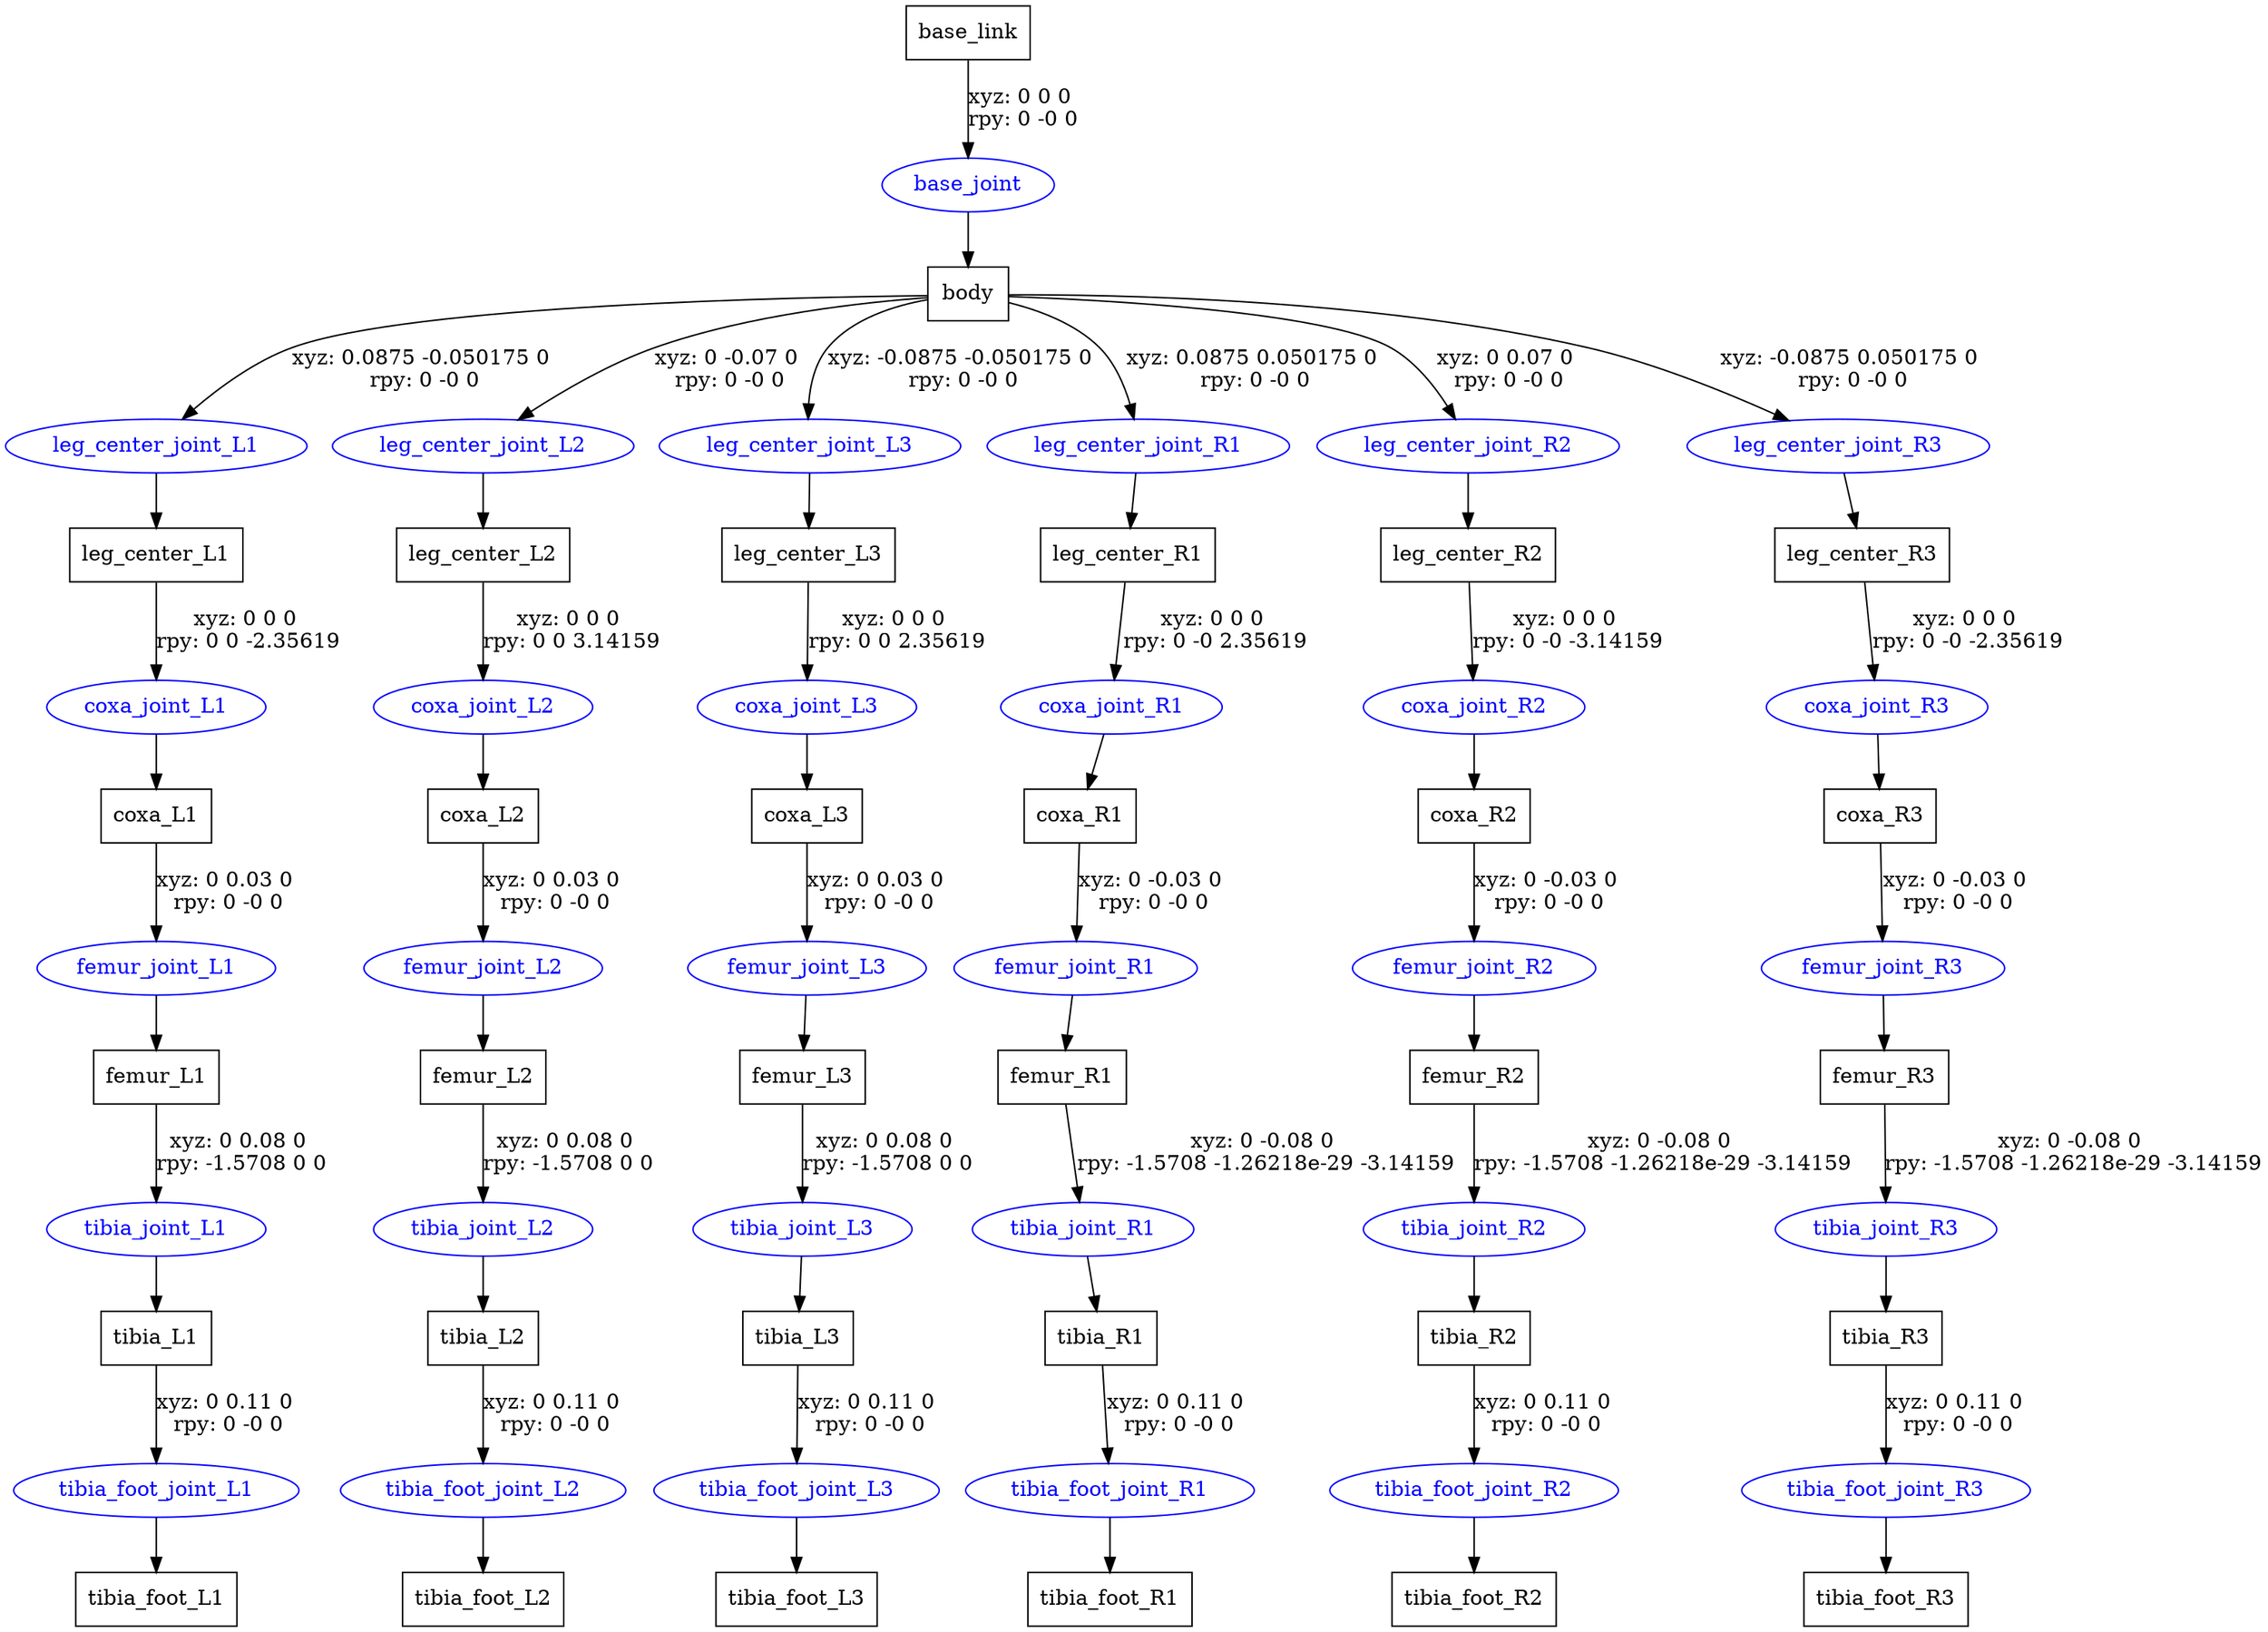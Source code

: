 digraph G {
node [shape=box];
"base_link" [label="base_link"];
"body" [label="body"];
"leg_center_L1" [label="leg_center_L1"];
"coxa_L1" [label="coxa_L1"];
"femur_L1" [label="femur_L1"];
"tibia_L1" [label="tibia_L1"];
"tibia_foot_L1" [label="tibia_foot_L1"];
"leg_center_L2" [label="leg_center_L2"];
"coxa_L2" [label="coxa_L2"];
"femur_L2" [label="femur_L2"];
"tibia_L2" [label="tibia_L2"];
"tibia_foot_L2" [label="tibia_foot_L2"];
"leg_center_L3" [label="leg_center_L3"];
"coxa_L3" [label="coxa_L3"];
"femur_L3" [label="femur_L3"];
"tibia_L3" [label="tibia_L3"];
"tibia_foot_L3" [label="tibia_foot_L3"];
"leg_center_R1" [label="leg_center_R1"];
"coxa_R1" [label="coxa_R1"];
"femur_R1" [label="femur_R1"];
"tibia_R1" [label="tibia_R1"];
"tibia_foot_R1" [label="tibia_foot_R1"];
"leg_center_R2" [label="leg_center_R2"];
"coxa_R2" [label="coxa_R2"];
"femur_R2" [label="femur_R2"];
"tibia_R2" [label="tibia_R2"];
"tibia_foot_R2" [label="tibia_foot_R2"];
"leg_center_R3" [label="leg_center_R3"];
"coxa_R3" [label="coxa_R3"];
"femur_R3" [label="femur_R3"];
"tibia_R3" [label="tibia_R3"];
"tibia_foot_R3" [label="tibia_foot_R3"];
node [shape=ellipse, color=blue, fontcolor=blue];
"base_link" -> "base_joint" [label="xyz: 0 0 0 \nrpy: 0 -0 0"]
"base_joint" -> "body"
"body" -> "leg_center_joint_L1" [label="xyz: 0.0875 -0.050175 0 \nrpy: 0 -0 0"]
"leg_center_joint_L1" -> "leg_center_L1"
"leg_center_L1" -> "coxa_joint_L1" [label="xyz: 0 0 0 \nrpy: 0 0 -2.35619"]
"coxa_joint_L1" -> "coxa_L1"
"coxa_L1" -> "femur_joint_L1" [label="xyz: 0 0.03 0 \nrpy: 0 -0 0"]
"femur_joint_L1" -> "femur_L1"
"femur_L1" -> "tibia_joint_L1" [label="xyz: 0 0.08 0 \nrpy: -1.5708 0 0"]
"tibia_joint_L1" -> "tibia_L1"
"tibia_L1" -> "tibia_foot_joint_L1" [label="xyz: 0 0.11 0 \nrpy: 0 -0 0"]
"tibia_foot_joint_L1" -> "tibia_foot_L1"
"body" -> "leg_center_joint_L2" [label="xyz: 0 -0.07 0 \nrpy: 0 -0 0"]
"leg_center_joint_L2" -> "leg_center_L2"
"leg_center_L2" -> "coxa_joint_L2" [label="xyz: 0 0 0 \nrpy: 0 0 3.14159"]
"coxa_joint_L2" -> "coxa_L2"
"coxa_L2" -> "femur_joint_L2" [label="xyz: 0 0.03 0 \nrpy: 0 -0 0"]
"femur_joint_L2" -> "femur_L2"
"femur_L2" -> "tibia_joint_L2" [label="xyz: 0 0.08 0 \nrpy: -1.5708 0 0"]
"tibia_joint_L2" -> "tibia_L2"
"tibia_L2" -> "tibia_foot_joint_L2" [label="xyz: 0 0.11 0 \nrpy: 0 -0 0"]
"tibia_foot_joint_L2" -> "tibia_foot_L2"
"body" -> "leg_center_joint_L3" [label="xyz: -0.0875 -0.050175 0 \nrpy: 0 -0 0"]
"leg_center_joint_L3" -> "leg_center_L3"
"leg_center_L3" -> "coxa_joint_L3" [label="xyz: 0 0 0 \nrpy: 0 0 2.35619"]
"coxa_joint_L3" -> "coxa_L3"
"coxa_L3" -> "femur_joint_L3" [label="xyz: 0 0.03 0 \nrpy: 0 -0 0"]
"femur_joint_L3" -> "femur_L3"
"femur_L3" -> "tibia_joint_L3" [label="xyz: 0 0.08 0 \nrpy: -1.5708 0 0"]
"tibia_joint_L3" -> "tibia_L3"
"tibia_L3" -> "tibia_foot_joint_L3" [label="xyz: 0 0.11 0 \nrpy: 0 -0 0"]
"tibia_foot_joint_L3" -> "tibia_foot_L3"
"body" -> "leg_center_joint_R1" [label="xyz: 0.0875 0.050175 0 \nrpy: 0 -0 0"]
"leg_center_joint_R1" -> "leg_center_R1"
"leg_center_R1" -> "coxa_joint_R1" [label="xyz: 0 0 0 \nrpy: 0 -0 2.35619"]
"coxa_joint_R1" -> "coxa_R1"
"coxa_R1" -> "femur_joint_R1" [label="xyz: 0 -0.03 0 \nrpy: 0 -0 0"]
"femur_joint_R1" -> "femur_R1"
"femur_R1" -> "tibia_joint_R1" [label="xyz: 0 -0.08 0 \nrpy: -1.5708 -1.26218e-29 -3.14159"]
"tibia_joint_R1" -> "tibia_R1"
"tibia_R1" -> "tibia_foot_joint_R1" [label="xyz: 0 0.11 0 \nrpy: 0 -0 0"]
"tibia_foot_joint_R1" -> "tibia_foot_R1"
"body" -> "leg_center_joint_R2" [label="xyz: 0 0.07 0 \nrpy: 0 -0 0"]
"leg_center_joint_R2" -> "leg_center_R2"
"leg_center_R2" -> "coxa_joint_R2" [label="xyz: 0 0 0 \nrpy: 0 -0 -3.14159"]
"coxa_joint_R2" -> "coxa_R2"
"coxa_R2" -> "femur_joint_R2" [label="xyz: 0 -0.03 0 \nrpy: 0 -0 0"]
"femur_joint_R2" -> "femur_R2"
"femur_R2" -> "tibia_joint_R2" [label="xyz: 0 -0.08 0 \nrpy: -1.5708 -1.26218e-29 -3.14159"]
"tibia_joint_R2" -> "tibia_R2"
"tibia_R2" -> "tibia_foot_joint_R2" [label="xyz: 0 0.11 0 \nrpy: 0 -0 0"]
"tibia_foot_joint_R2" -> "tibia_foot_R2"
"body" -> "leg_center_joint_R3" [label="xyz: -0.0875 0.050175 0 \nrpy: 0 -0 0"]
"leg_center_joint_R3" -> "leg_center_R3"
"leg_center_R3" -> "coxa_joint_R3" [label="xyz: 0 0 0 \nrpy: 0 -0 -2.35619"]
"coxa_joint_R3" -> "coxa_R3"
"coxa_R3" -> "femur_joint_R3" [label="xyz: 0 -0.03 0 \nrpy: 0 -0 0"]
"femur_joint_R3" -> "femur_R3"
"femur_R3" -> "tibia_joint_R3" [label="xyz: 0 -0.08 0 \nrpy: -1.5708 -1.26218e-29 -3.14159"]
"tibia_joint_R3" -> "tibia_R3"
"tibia_R3" -> "tibia_foot_joint_R3" [label="xyz: 0 0.11 0 \nrpy: 0 -0 0"]
"tibia_foot_joint_R3" -> "tibia_foot_R3"
}
